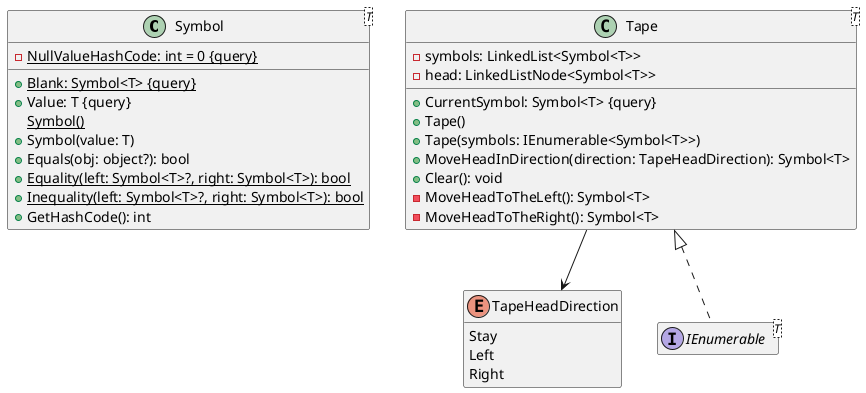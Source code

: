@startuml classes

hide interface empty members
hide enum empty members

class Symbol<T> {
    -{static} NullValueHashCode: int = 0 {query}
    +{method} {static} Blank: Symbol<T> {query}
    +{method} Value: T {query}
    {static} Symbol()
    +Symbol(value: T)
    +Equals(obj: object?): bool
    +{static} Equality(left: Symbol<T>?, right: Symbol<T>): bool
    +{static} Inequality(left: Symbol<T>?, right: Symbol<T>): bool
    +GetHashCode(): int
}

enum TapeHeadDirection {
    Stay
    Left
    Right
}

class "Tape<T>" as Tape_T {
    -symbols: LinkedList<Symbol<T>>
    -head: LinkedListNode<Symbol<T>>
    +{method} CurrentSymbol: Symbol<T> {query}
    +Tape()
    +Tape(symbols: IEnumerable<Symbol<T>>)
    +MoveHeadInDirection(direction: TapeHeadDirection): Symbol<T>
    +Clear(): void
    -MoveHeadToTheLeft(): Symbol<T>
    -MoveHeadToTheRight(): Symbol<T>
}

interface "IEnumerable<T>" as IEnumerable_T
Tape_T <|.. IEnumerable_T
Tape_T --> TapeHeadDirection

@enduml